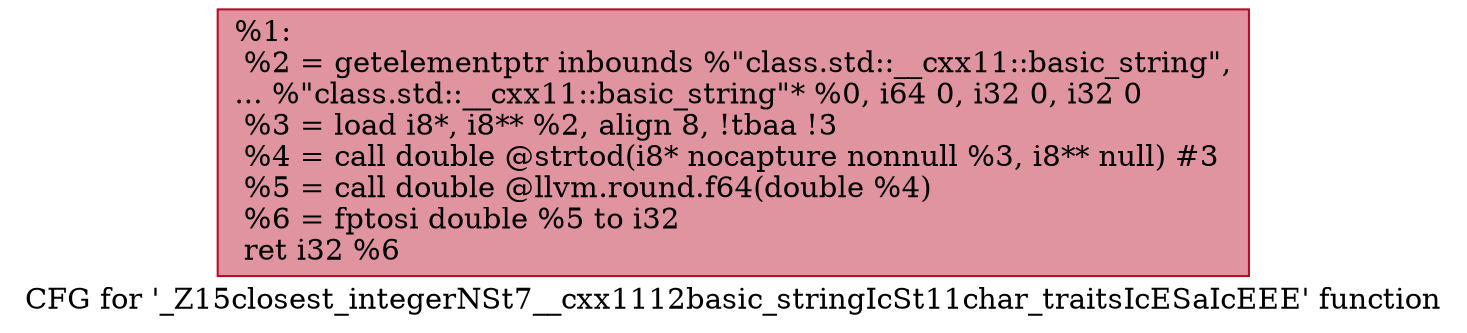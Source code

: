 digraph "CFG for '_Z15closest_integerNSt7__cxx1112basic_stringIcSt11char_traitsIcESaIcEEE' function" {
	label="CFG for '_Z15closest_integerNSt7__cxx1112basic_stringIcSt11char_traitsIcESaIcEEE' function";

	Node0x55fac9b32af0 [shape=record,color="#b70d28ff", style=filled, fillcolor="#b70d2870",label="{%1:\l  %2 = getelementptr inbounds %\"class.std::__cxx11::basic_string\",\l... %\"class.std::__cxx11::basic_string\"* %0, i64 0, i32 0, i32 0\l  %3 = load i8*, i8** %2, align 8, !tbaa !3\l  %4 = call double @strtod(i8* nocapture nonnull %3, i8** null) #3\l  %5 = call double @llvm.round.f64(double %4)\l  %6 = fptosi double %5 to i32\l  ret i32 %6\l}"];
}
